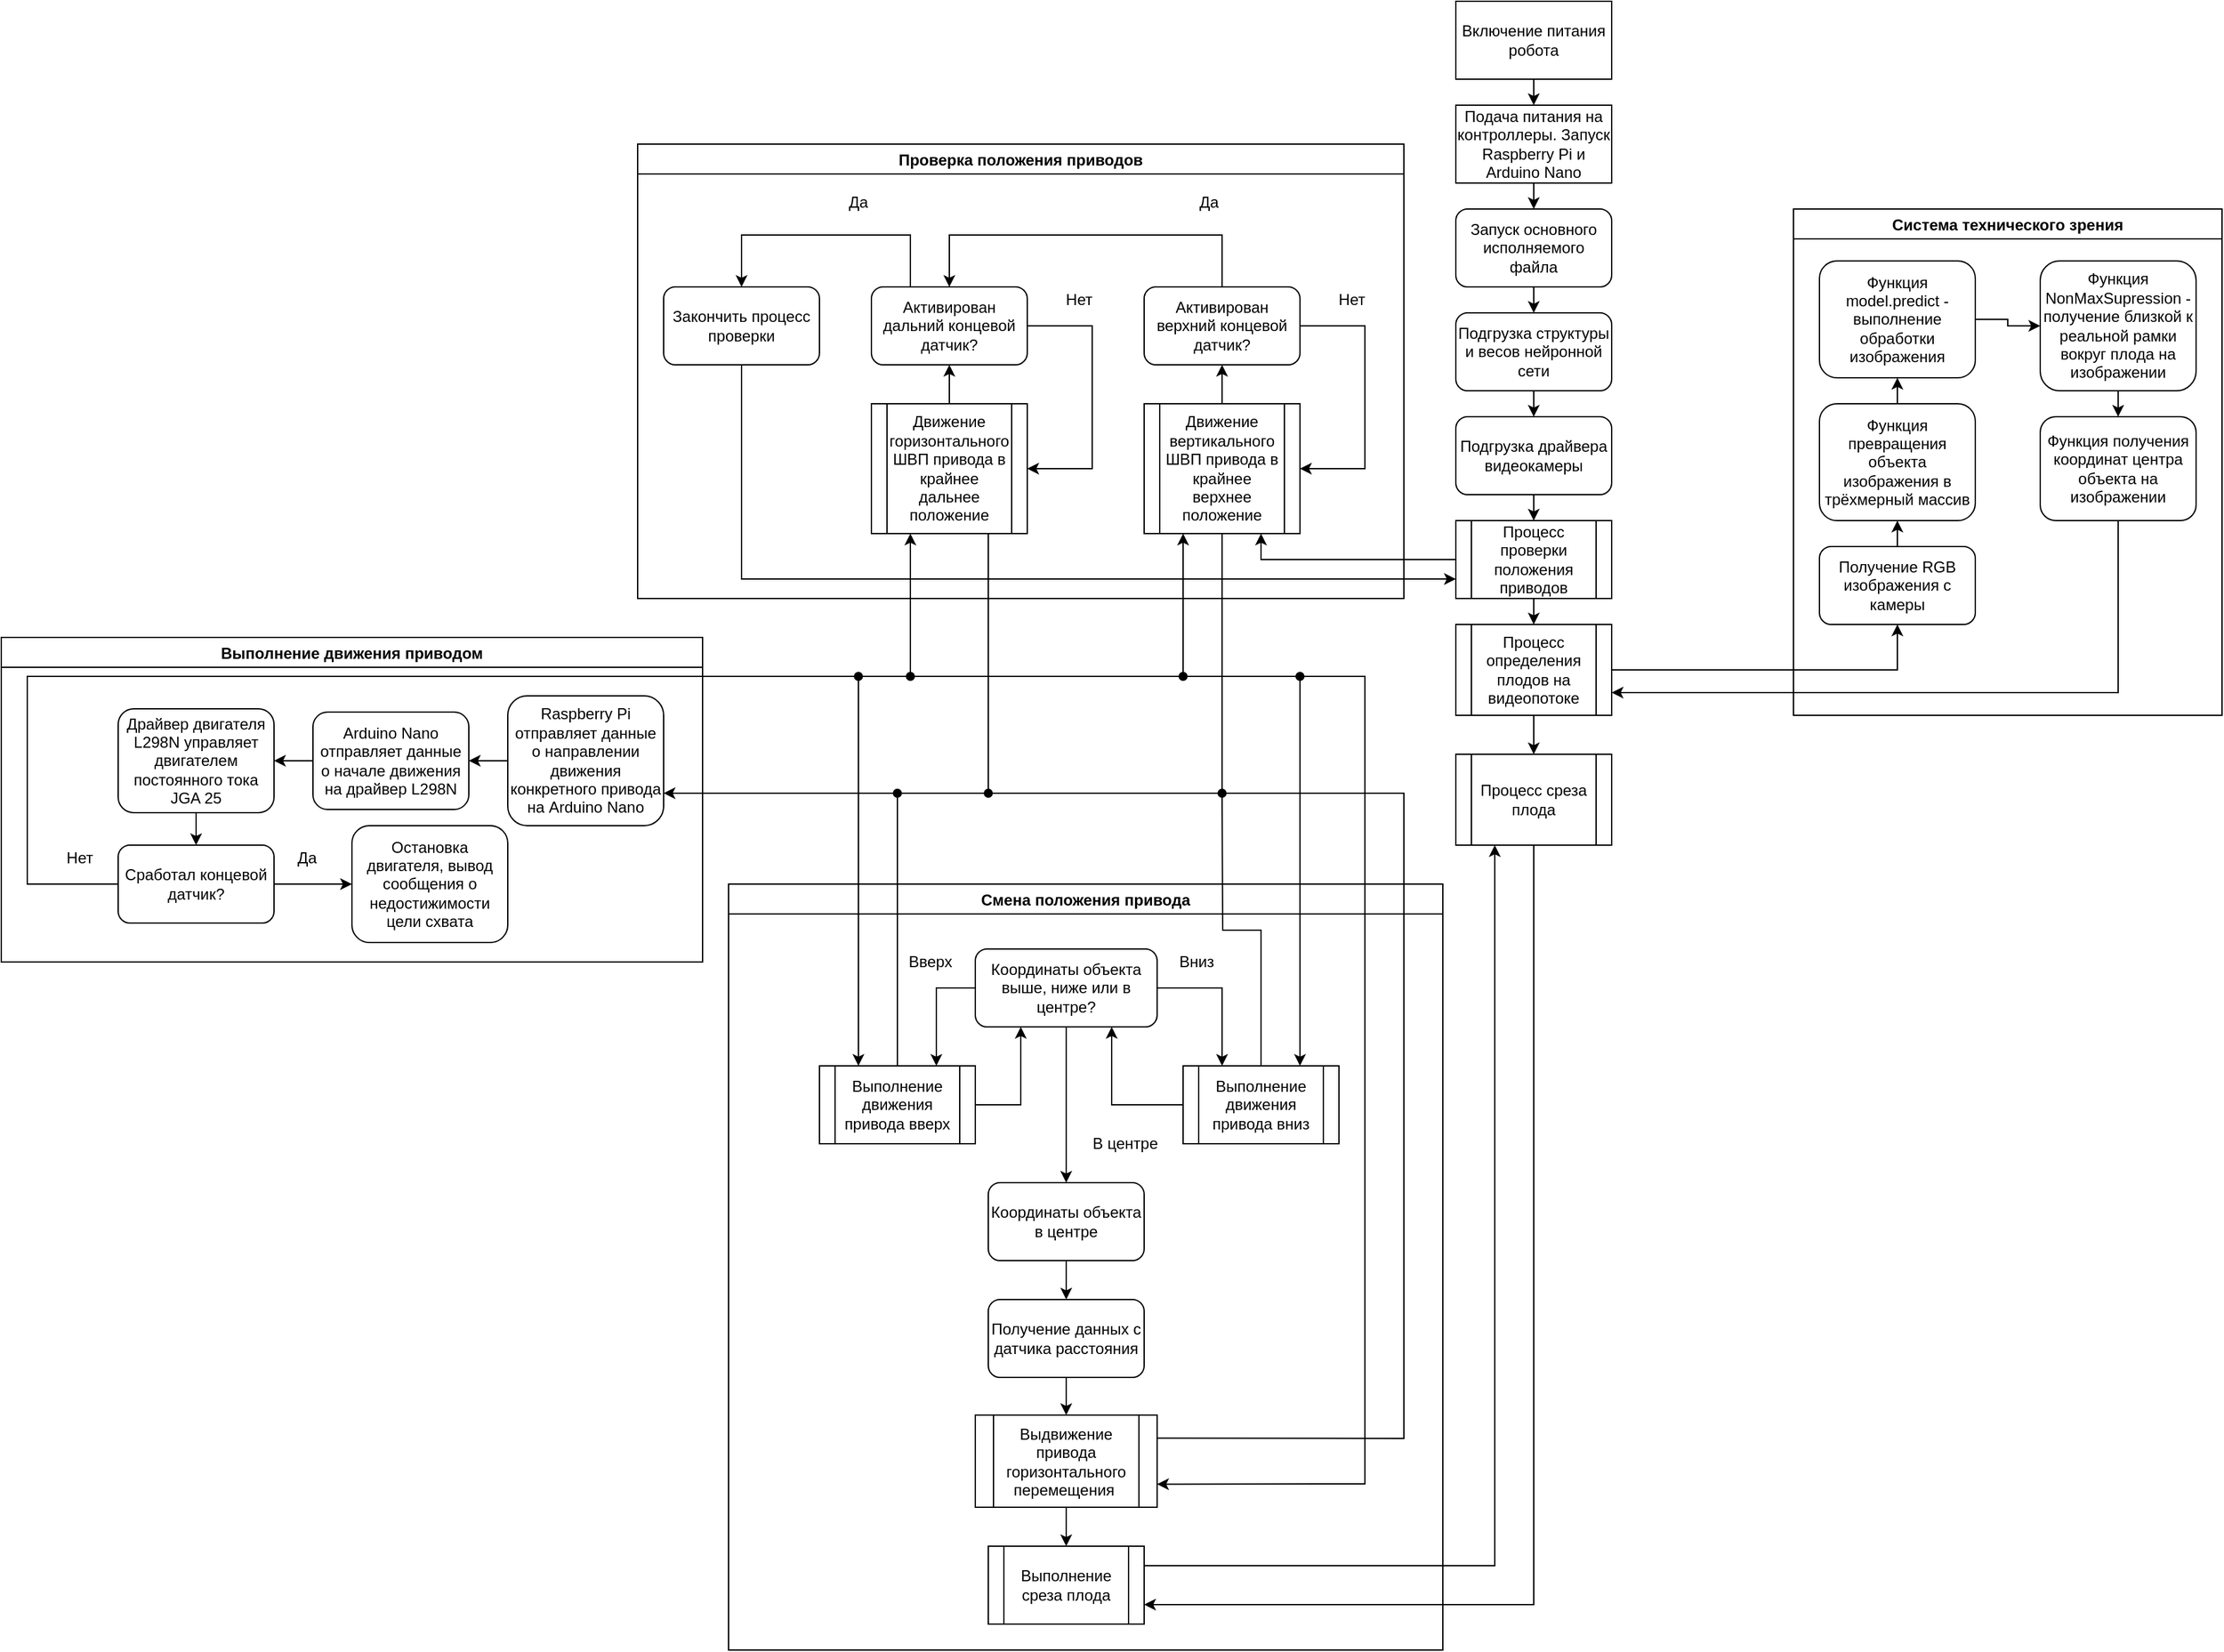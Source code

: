 <mxfile version="17.4.0" type="github">
  <diagram id="fKbLDI4m6s5YDFdav7tx" name="Page-1">
    <mxGraphModel dx="2875" dy="648" grid="1" gridSize="10" guides="1" tooltips="1" connect="1" arrows="1" fold="1" page="1" pageScale="1" pageWidth="827" pageHeight="1169" math="0" shadow="0">
      <root>
        <mxCell id="0" />
        <mxCell id="1" parent="0" />
        <mxCell id="h8HMm1EKxBpr1wNR40ml-30" style="edgeStyle=orthogonalEdgeStyle;rounded=0;orthogonalLoop=1;jettySize=auto;html=1;exitX=0.5;exitY=1;exitDx=0;exitDy=0;entryX=0.5;entryY=0;entryDx=0;entryDy=0;" edge="1" parent="1" source="h8HMm1EKxBpr1wNR40ml-2" target="h8HMm1EKxBpr1wNR40ml-3">
          <mxGeometry relative="1" as="geometry" />
        </mxCell>
        <mxCell id="h8HMm1EKxBpr1wNR40ml-2" value="Запуск основного исполняемого файла" style="rounded=1;whiteSpace=wrap;html=1;" vertex="1" parent="1">
          <mxGeometry x="220" y="180" width="120" height="60" as="geometry" />
        </mxCell>
        <mxCell id="h8HMm1EKxBpr1wNR40ml-29" style="edgeStyle=orthogonalEdgeStyle;rounded=0;orthogonalLoop=1;jettySize=auto;html=1;exitX=0.5;exitY=1;exitDx=0;exitDy=0;entryX=0.5;entryY=0;entryDx=0;entryDy=0;" edge="1" parent="1" source="h8HMm1EKxBpr1wNR40ml-3" target="h8HMm1EKxBpr1wNR40ml-4">
          <mxGeometry relative="1" as="geometry" />
        </mxCell>
        <mxCell id="h8HMm1EKxBpr1wNR40ml-3" value="Подгрузка структуры и весов нейронной сети" style="rounded=1;whiteSpace=wrap;html=1;" vertex="1" parent="1">
          <mxGeometry x="220" y="260" width="120" height="60" as="geometry" />
        </mxCell>
        <mxCell id="h8HMm1EKxBpr1wNR40ml-28" style="edgeStyle=orthogonalEdgeStyle;rounded=0;orthogonalLoop=1;jettySize=auto;html=1;exitX=0.5;exitY=1;exitDx=0;exitDy=0;entryX=0.5;entryY=0;entryDx=0;entryDy=0;" edge="1" parent="1" source="h8HMm1EKxBpr1wNR40ml-4" target="h8HMm1EKxBpr1wNR40ml-25">
          <mxGeometry relative="1" as="geometry" />
        </mxCell>
        <mxCell id="h8HMm1EKxBpr1wNR40ml-4" value="Подгрузка драйвера видеокамеры" style="rounded=1;whiteSpace=wrap;html=1;" vertex="1" parent="1">
          <mxGeometry x="220" y="340" width="120" height="60" as="geometry" />
        </mxCell>
        <mxCell id="h8HMm1EKxBpr1wNR40ml-32" style="edgeStyle=orthogonalEdgeStyle;rounded=0;orthogonalLoop=1;jettySize=auto;html=1;exitX=0.5;exitY=1;exitDx=0;exitDy=0;entryX=0.5;entryY=0;entryDx=0;entryDy=0;" edge="1" parent="1" source="h8HMm1EKxBpr1wNR40ml-5" target="h8HMm1EKxBpr1wNR40ml-6">
          <mxGeometry relative="1" as="geometry" />
        </mxCell>
        <mxCell id="h8HMm1EKxBpr1wNR40ml-5" value="Включение питания робота" style="rounded=0;whiteSpace=wrap;html=1;" vertex="1" parent="1">
          <mxGeometry x="220" y="20" width="120" height="60" as="geometry" />
        </mxCell>
        <mxCell id="h8HMm1EKxBpr1wNR40ml-31" style="edgeStyle=orthogonalEdgeStyle;rounded=0;orthogonalLoop=1;jettySize=auto;html=1;exitX=0.5;exitY=1;exitDx=0;exitDy=0;entryX=0.5;entryY=0;entryDx=0;entryDy=0;" edge="1" parent="1" source="h8HMm1EKxBpr1wNR40ml-6" target="h8HMm1EKxBpr1wNR40ml-2">
          <mxGeometry relative="1" as="geometry" />
        </mxCell>
        <mxCell id="h8HMm1EKxBpr1wNR40ml-6" value="Подача питания на контроллеры. Запуск Raspberry Pi и Arduino Nano" style="rounded=0;whiteSpace=wrap;html=1;" vertex="1" parent="1">
          <mxGeometry x="220" y="100" width="120" height="60" as="geometry" />
        </mxCell>
        <mxCell id="h8HMm1EKxBpr1wNR40ml-8" value="Проверка положения приводов" style="swimlane;" vertex="1" parent="1">
          <mxGeometry x="-410" y="130" width="590" height="350" as="geometry" />
        </mxCell>
        <mxCell id="h8HMm1EKxBpr1wNR40ml-15" style="edgeStyle=orthogonalEdgeStyle;rounded=0;orthogonalLoop=1;jettySize=auto;html=1;exitX=0.5;exitY=0;exitDx=0;exitDy=0;entryX=0.5;entryY=1;entryDx=0;entryDy=0;" edge="1" parent="h8HMm1EKxBpr1wNR40ml-8" source="h8HMm1EKxBpr1wNR40ml-11" target="h8HMm1EKxBpr1wNR40ml-12">
          <mxGeometry relative="1" as="geometry" />
        </mxCell>
        <mxCell id="h8HMm1EKxBpr1wNR40ml-11" value="Движение вертикального ШВП привода в крайнее верхнее положение" style="shape=process;whiteSpace=wrap;html=1;backgroundOutline=1;" vertex="1" parent="h8HMm1EKxBpr1wNR40ml-8">
          <mxGeometry x="390" y="200" width="120" height="100" as="geometry" />
        </mxCell>
        <mxCell id="h8HMm1EKxBpr1wNR40ml-13" style="edgeStyle=orthogonalEdgeStyle;rounded=0;orthogonalLoop=1;jettySize=auto;html=1;exitX=1;exitY=0.5;exitDx=0;exitDy=0;entryX=1;entryY=0.5;entryDx=0;entryDy=0;" edge="1" parent="h8HMm1EKxBpr1wNR40ml-8" source="h8HMm1EKxBpr1wNR40ml-12" target="h8HMm1EKxBpr1wNR40ml-11">
          <mxGeometry relative="1" as="geometry">
            <Array as="points">
              <mxPoint x="560" y="140" />
              <mxPoint x="560" y="250" />
            </Array>
          </mxGeometry>
        </mxCell>
        <mxCell id="h8HMm1EKxBpr1wNR40ml-22" style="edgeStyle=orthogonalEdgeStyle;rounded=0;orthogonalLoop=1;jettySize=auto;html=1;exitX=0.5;exitY=0;exitDx=0;exitDy=0;entryX=0.5;entryY=0;entryDx=0;entryDy=0;" edge="1" parent="h8HMm1EKxBpr1wNR40ml-8" source="h8HMm1EKxBpr1wNR40ml-12" target="h8HMm1EKxBpr1wNR40ml-20">
          <mxGeometry relative="1" as="geometry">
            <Array as="points">
              <mxPoint x="450" y="70" />
              <mxPoint x="240" y="70" />
            </Array>
          </mxGeometry>
        </mxCell>
        <mxCell id="h8HMm1EKxBpr1wNR40ml-12" value="Активирован верхний концевой датчик?" style="rounded=1;whiteSpace=wrap;html=1;" vertex="1" parent="h8HMm1EKxBpr1wNR40ml-8">
          <mxGeometry x="390" y="110" width="120" height="60" as="geometry" />
        </mxCell>
        <mxCell id="h8HMm1EKxBpr1wNR40ml-14" value="Нет" style="text;html=1;strokeColor=none;fillColor=none;align=center;verticalAlign=middle;whiteSpace=wrap;rounded=0;" vertex="1" parent="h8HMm1EKxBpr1wNR40ml-8">
          <mxGeometry x="520" y="105" width="60" height="30" as="geometry" />
        </mxCell>
        <mxCell id="h8HMm1EKxBpr1wNR40ml-18" value="Движение горизонтального ШВП привода в крайнее дальнее положение" style="shape=process;whiteSpace=wrap;html=1;backgroundOutline=1;" vertex="1" parent="h8HMm1EKxBpr1wNR40ml-8">
          <mxGeometry x="180" y="200" width="120" height="100" as="geometry" />
        </mxCell>
        <mxCell id="h8HMm1EKxBpr1wNR40ml-19" style="edgeStyle=orthogonalEdgeStyle;rounded=0;orthogonalLoop=1;jettySize=auto;html=1;exitX=1;exitY=0.5;exitDx=0;exitDy=0;entryX=1;entryY=0.5;entryDx=0;entryDy=0;" edge="1" parent="h8HMm1EKxBpr1wNR40ml-8" source="h8HMm1EKxBpr1wNR40ml-20" target="h8HMm1EKxBpr1wNR40ml-18">
          <mxGeometry relative="1" as="geometry">
            <Array as="points">
              <mxPoint x="350" y="140" />
              <mxPoint x="350" y="250" />
            </Array>
          </mxGeometry>
        </mxCell>
        <mxCell id="h8HMm1EKxBpr1wNR40ml-51" style="edgeStyle=orthogonalEdgeStyle;rounded=0;orthogonalLoop=1;jettySize=auto;html=1;exitX=0.25;exitY=0;exitDx=0;exitDy=0;entryX=0.5;entryY=0;entryDx=0;entryDy=0;" edge="1" parent="h8HMm1EKxBpr1wNR40ml-8" source="h8HMm1EKxBpr1wNR40ml-20" target="h8HMm1EKxBpr1wNR40ml-24">
          <mxGeometry relative="1" as="geometry">
            <Array as="points">
              <mxPoint x="210" y="70" />
              <mxPoint x="80" y="70" />
            </Array>
          </mxGeometry>
        </mxCell>
        <mxCell id="h8HMm1EKxBpr1wNR40ml-20" value="Активирован дальний концевой датчик?" style="rounded=1;whiteSpace=wrap;html=1;" vertex="1" parent="h8HMm1EKxBpr1wNR40ml-8">
          <mxGeometry x="180" y="110" width="120" height="60" as="geometry" />
        </mxCell>
        <mxCell id="h8HMm1EKxBpr1wNR40ml-17" style="edgeStyle=orthogonalEdgeStyle;rounded=0;orthogonalLoop=1;jettySize=auto;html=1;exitX=0.5;exitY=0;exitDx=0;exitDy=0;entryX=0.5;entryY=1;entryDx=0;entryDy=0;" edge="1" parent="h8HMm1EKxBpr1wNR40ml-8" source="h8HMm1EKxBpr1wNR40ml-18" target="h8HMm1EKxBpr1wNR40ml-20">
          <mxGeometry relative="1" as="geometry" />
        </mxCell>
        <mxCell id="h8HMm1EKxBpr1wNR40ml-21" value="Нет" style="text;html=1;strokeColor=none;fillColor=none;align=center;verticalAlign=middle;whiteSpace=wrap;rounded=0;" vertex="1" parent="h8HMm1EKxBpr1wNR40ml-8">
          <mxGeometry x="310" y="105" width="60" height="30" as="geometry" />
        </mxCell>
        <mxCell id="h8HMm1EKxBpr1wNR40ml-23" value="Да" style="text;html=1;strokeColor=none;fillColor=none;align=center;verticalAlign=middle;whiteSpace=wrap;rounded=0;" vertex="1" parent="h8HMm1EKxBpr1wNR40ml-8">
          <mxGeometry x="410" y="30" width="60" height="30" as="geometry" />
        </mxCell>
        <mxCell id="h8HMm1EKxBpr1wNR40ml-24" value="Закончить процесс проверки" style="rounded=1;whiteSpace=wrap;html=1;" vertex="1" parent="h8HMm1EKxBpr1wNR40ml-8">
          <mxGeometry x="20" y="110" width="120" height="60" as="geometry" />
        </mxCell>
        <mxCell id="h8HMm1EKxBpr1wNR40ml-52" value="Да" style="text;html=1;strokeColor=none;fillColor=none;align=center;verticalAlign=middle;whiteSpace=wrap;rounded=0;" vertex="1" parent="h8HMm1EKxBpr1wNR40ml-8">
          <mxGeometry x="140" y="30" width="60" height="30" as="geometry" />
        </mxCell>
        <mxCell id="h8HMm1EKxBpr1wNR40ml-35" style="edgeStyle=orthogonalEdgeStyle;rounded=0;orthogonalLoop=1;jettySize=auto;html=1;exitX=0.5;exitY=1;exitDx=0;exitDy=0;entryX=0.5;entryY=0;entryDx=0;entryDy=0;" edge="1" parent="1" source="h8HMm1EKxBpr1wNR40ml-25" target="h8HMm1EKxBpr1wNR40ml-34">
          <mxGeometry relative="1" as="geometry" />
        </mxCell>
        <mxCell id="h8HMm1EKxBpr1wNR40ml-64" style="edgeStyle=orthogonalEdgeStyle;rounded=0;orthogonalLoop=1;jettySize=auto;html=1;exitX=0;exitY=0.5;exitDx=0;exitDy=0;entryX=0.75;entryY=1;entryDx=0;entryDy=0;" edge="1" parent="1" source="h8HMm1EKxBpr1wNR40ml-25" target="h8HMm1EKxBpr1wNR40ml-11">
          <mxGeometry relative="1" as="geometry" />
        </mxCell>
        <mxCell id="h8HMm1EKxBpr1wNR40ml-25" value="&lt;span&gt;Процесс проверки положения приводов&lt;/span&gt;" style="shape=process;whiteSpace=wrap;html=1;backgroundOutline=1;" vertex="1" parent="1">
          <mxGeometry x="220" y="420" width="120" height="60" as="geometry" />
        </mxCell>
        <mxCell id="h8HMm1EKxBpr1wNR40ml-27" style="edgeStyle=orthogonalEdgeStyle;rounded=0;orthogonalLoop=1;jettySize=auto;html=1;exitX=0.5;exitY=1;exitDx=0;exitDy=0;entryX=0;entryY=0.75;entryDx=0;entryDy=0;" edge="1" parent="1" source="h8HMm1EKxBpr1wNR40ml-24" target="h8HMm1EKxBpr1wNR40ml-25">
          <mxGeometry relative="1" as="geometry" />
        </mxCell>
        <mxCell id="h8HMm1EKxBpr1wNR40ml-47" style="edgeStyle=orthogonalEdgeStyle;rounded=0;orthogonalLoop=1;jettySize=auto;html=1;exitX=1;exitY=0.5;exitDx=0;exitDy=0;entryX=0.5;entryY=1;entryDx=0;entryDy=0;" edge="1" parent="1" source="h8HMm1EKxBpr1wNR40ml-34" target="h8HMm1EKxBpr1wNR40ml-37">
          <mxGeometry relative="1" as="geometry" />
        </mxCell>
        <mxCell id="h8HMm1EKxBpr1wNR40ml-50" style="edgeStyle=orthogonalEdgeStyle;rounded=0;orthogonalLoop=1;jettySize=auto;html=1;exitX=0.5;exitY=1;exitDx=0;exitDy=0;entryX=0.5;entryY=0;entryDx=0;entryDy=0;" edge="1" parent="1" source="h8HMm1EKxBpr1wNR40ml-34" target="h8HMm1EKxBpr1wNR40ml-49">
          <mxGeometry relative="1" as="geometry" />
        </mxCell>
        <mxCell id="h8HMm1EKxBpr1wNR40ml-34" value="Процесс определения плодов на видеопотоке" style="shape=process;whiteSpace=wrap;html=1;backgroundOutline=1;" vertex="1" parent="1">
          <mxGeometry x="220" y="500" width="120" height="70" as="geometry" />
        </mxCell>
        <mxCell id="h8HMm1EKxBpr1wNR40ml-36" value="Система технического зрения" style="swimlane;" vertex="1" parent="1">
          <mxGeometry x="480" y="180" width="330" height="390" as="geometry" />
        </mxCell>
        <mxCell id="h8HMm1EKxBpr1wNR40ml-43" style="edgeStyle=orthogonalEdgeStyle;rounded=0;orthogonalLoop=1;jettySize=auto;html=1;exitX=0.5;exitY=0;exitDx=0;exitDy=0;entryX=0.5;entryY=1;entryDx=0;entryDy=0;" edge="1" parent="h8HMm1EKxBpr1wNR40ml-36" source="h8HMm1EKxBpr1wNR40ml-37" target="h8HMm1EKxBpr1wNR40ml-38">
          <mxGeometry relative="1" as="geometry" />
        </mxCell>
        <mxCell id="h8HMm1EKxBpr1wNR40ml-37" value="Получение RGB изображения с камеры" style="rounded=1;whiteSpace=wrap;html=1;" vertex="1" parent="h8HMm1EKxBpr1wNR40ml-36">
          <mxGeometry x="20" y="260" width="120" height="60" as="geometry" />
        </mxCell>
        <mxCell id="h8HMm1EKxBpr1wNR40ml-44" style="edgeStyle=orthogonalEdgeStyle;rounded=0;orthogonalLoop=1;jettySize=auto;html=1;exitX=0.5;exitY=0;exitDx=0;exitDy=0;entryX=0.5;entryY=1;entryDx=0;entryDy=0;" edge="1" parent="h8HMm1EKxBpr1wNR40ml-36" source="h8HMm1EKxBpr1wNR40ml-38" target="h8HMm1EKxBpr1wNR40ml-39">
          <mxGeometry relative="1" as="geometry" />
        </mxCell>
        <mxCell id="h8HMm1EKxBpr1wNR40ml-38" value="Функция превращения объекта изображения в трёхмерный массив" style="rounded=1;whiteSpace=wrap;html=1;" vertex="1" parent="h8HMm1EKxBpr1wNR40ml-36">
          <mxGeometry x="20" y="150" width="120" height="90" as="geometry" />
        </mxCell>
        <mxCell id="h8HMm1EKxBpr1wNR40ml-45" style="edgeStyle=orthogonalEdgeStyle;rounded=0;orthogonalLoop=1;jettySize=auto;html=1;exitX=1;exitY=0.5;exitDx=0;exitDy=0;entryX=0;entryY=0.5;entryDx=0;entryDy=0;" edge="1" parent="h8HMm1EKxBpr1wNR40ml-36" source="h8HMm1EKxBpr1wNR40ml-39" target="h8HMm1EKxBpr1wNR40ml-40">
          <mxGeometry relative="1" as="geometry" />
        </mxCell>
        <mxCell id="h8HMm1EKxBpr1wNR40ml-39" value="Функция model.predict - выполнение обработки изображения" style="rounded=1;whiteSpace=wrap;html=1;" vertex="1" parent="h8HMm1EKxBpr1wNR40ml-36">
          <mxGeometry x="20" y="40" width="120" height="90" as="geometry" />
        </mxCell>
        <mxCell id="h8HMm1EKxBpr1wNR40ml-46" style="edgeStyle=orthogonalEdgeStyle;rounded=0;orthogonalLoop=1;jettySize=auto;html=1;exitX=0.5;exitY=1;exitDx=0;exitDy=0;entryX=0.5;entryY=0;entryDx=0;entryDy=0;" edge="1" parent="h8HMm1EKxBpr1wNR40ml-36" source="h8HMm1EKxBpr1wNR40ml-40" target="h8HMm1EKxBpr1wNR40ml-41">
          <mxGeometry relative="1" as="geometry" />
        </mxCell>
        <mxCell id="h8HMm1EKxBpr1wNR40ml-40" value="Функция NonMaxSupression - получение близкой к реальной рамки вокруг плода на изображении" style="rounded=1;whiteSpace=wrap;html=1;" vertex="1" parent="h8HMm1EKxBpr1wNR40ml-36">
          <mxGeometry x="190" y="40" width="120" height="100" as="geometry" />
        </mxCell>
        <mxCell id="h8HMm1EKxBpr1wNR40ml-41" value="Функция получения координат центра объекта на изображении" style="rounded=1;whiteSpace=wrap;html=1;" vertex="1" parent="h8HMm1EKxBpr1wNR40ml-36">
          <mxGeometry x="190" y="160" width="120" height="80" as="geometry" />
        </mxCell>
        <mxCell id="h8HMm1EKxBpr1wNR40ml-48" style="edgeStyle=orthogonalEdgeStyle;rounded=0;orthogonalLoop=1;jettySize=auto;html=1;exitX=0.5;exitY=1;exitDx=0;exitDy=0;entryX=1;entryY=0.75;entryDx=0;entryDy=0;" edge="1" parent="1" source="h8HMm1EKxBpr1wNR40ml-41" target="h8HMm1EKxBpr1wNR40ml-34">
          <mxGeometry relative="1" as="geometry" />
        </mxCell>
        <mxCell id="h8HMm1EKxBpr1wNR40ml-105" style="edgeStyle=orthogonalEdgeStyle;rounded=0;orthogonalLoop=1;jettySize=auto;html=1;exitX=0.5;exitY=1;exitDx=0;exitDy=0;entryX=1;entryY=0.75;entryDx=0;entryDy=0;startArrow=none;startFill=0;endArrow=classic;endFill=1;" edge="1" parent="1" source="h8HMm1EKxBpr1wNR40ml-49" target="h8HMm1EKxBpr1wNR40ml-99">
          <mxGeometry relative="1" as="geometry" />
        </mxCell>
        <mxCell id="h8HMm1EKxBpr1wNR40ml-49" value="Процесс среза плода" style="shape=process;whiteSpace=wrap;html=1;backgroundOutline=1;" vertex="1" parent="1">
          <mxGeometry x="220" y="600" width="120" height="70" as="geometry" />
        </mxCell>
        <mxCell id="h8HMm1EKxBpr1wNR40ml-53" value="Смена положения привода" style="swimlane;" vertex="1" parent="1">
          <mxGeometry x="-340" y="700" width="550" height="590" as="geometry" />
        </mxCell>
        <mxCell id="h8HMm1EKxBpr1wNR40ml-71" style="edgeStyle=orthogonalEdgeStyle;rounded=0;orthogonalLoop=1;jettySize=auto;html=1;exitX=0;exitY=0.5;exitDx=0;exitDy=0;entryX=0.75;entryY=0;entryDx=0;entryDy=0;" edge="1" parent="h8HMm1EKxBpr1wNR40ml-53" source="h8HMm1EKxBpr1wNR40ml-54" target="h8HMm1EKxBpr1wNR40ml-70">
          <mxGeometry relative="1" as="geometry" />
        </mxCell>
        <mxCell id="h8HMm1EKxBpr1wNR40ml-74" style="edgeStyle=orthogonalEdgeStyle;rounded=0;orthogonalLoop=1;jettySize=auto;html=1;exitX=1;exitY=0.5;exitDx=0;exitDy=0;entryX=0.25;entryY=0;entryDx=0;entryDy=0;" edge="1" parent="h8HMm1EKxBpr1wNR40ml-53" source="h8HMm1EKxBpr1wNR40ml-54" target="h8HMm1EKxBpr1wNR40ml-73">
          <mxGeometry relative="1" as="geometry" />
        </mxCell>
        <mxCell id="h8HMm1EKxBpr1wNR40ml-83" style="edgeStyle=orthogonalEdgeStyle;rounded=0;orthogonalLoop=1;jettySize=auto;html=1;exitX=0.5;exitY=1;exitDx=0;exitDy=0;entryX=0.5;entryY=0;entryDx=0;entryDy=0;" edge="1" parent="h8HMm1EKxBpr1wNR40ml-53" source="h8HMm1EKxBpr1wNR40ml-54" target="h8HMm1EKxBpr1wNR40ml-82">
          <mxGeometry relative="1" as="geometry" />
        </mxCell>
        <mxCell id="h8HMm1EKxBpr1wNR40ml-54" value="Координаты объекта выше, ниже или в центре?" style="rounded=1;whiteSpace=wrap;html=1;" vertex="1" parent="h8HMm1EKxBpr1wNR40ml-53">
          <mxGeometry x="190" y="50" width="140" height="60" as="geometry" />
        </mxCell>
        <mxCell id="h8HMm1EKxBpr1wNR40ml-80" style="edgeStyle=orthogonalEdgeStyle;rounded=0;orthogonalLoop=1;jettySize=auto;html=1;exitX=1;exitY=0.5;exitDx=0;exitDy=0;entryX=0.25;entryY=1;entryDx=0;entryDy=0;" edge="1" parent="h8HMm1EKxBpr1wNR40ml-53" source="h8HMm1EKxBpr1wNR40ml-70" target="h8HMm1EKxBpr1wNR40ml-54">
          <mxGeometry relative="1" as="geometry" />
        </mxCell>
        <mxCell id="h8HMm1EKxBpr1wNR40ml-70" value="Выполнение движения привода вверх" style="shape=process;whiteSpace=wrap;html=1;backgroundOutline=1;" vertex="1" parent="h8HMm1EKxBpr1wNR40ml-53">
          <mxGeometry x="70" y="140" width="120" height="60" as="geometry" />
        </mxCell>
        <mxCell id="h8HMm1EKxBpr1wNR40ml-72" value="Вверх" style="text;html=1;align=center;verticalAlign=middle;resizable=0;points=[];autosize=1;strokeColor=none;fillColor=none;" vertex="1" parent="h8HMm1EKxBpr1wNR40ml-53">
          <mxGeometry x="130" y="50" width="50" height="20" as="geometry" />
        </mxCell>
        <mxCell id="h8HMm1EKxBpr1wNR40ml-81" style="edgeStyle=orthogonalEdgeStyle;rounded=0;orthogonalLoop=1;jettySize=auto;html=1;exitX=0;exitY=0.5;exitDx=0;exitDy=0;entryX=0.75;entryY=1;entryDx=0;entryDy=0;" edge="1" parent="h8HMm1EKxBpr1wNR40ml-53" source="h8HMm1EKxBpr1wNR40ml-73" target="h8HMm1EKxBpr1wNR40ml-54">
          <mxGeometry relative="1" as="geometry" />
        </mxCell>
        <mxCell id="h8HMm1EKxBpr1wNR40ml-73" value="Выполнение движения привода вниз" style="shape=process;whiteSpace=wrap;html=1;backgroundOutline=1;" vertex="1" parent="h8HMm1EKxBpr1wNR40ml-53">
          <mxGeometry x="350" y="140" width="120" height="60" as="geometry" />
        </mxCell>
        <mxCell id="h8HMm1EKxBpr1wNR40ml-75" value="Вниз" style="text;html=1;align=center;verticalAlign=middle;resizable=0;points=[];autosize=1;strokeColor=none;fillColor=none;" vertex="1" parent="h8HMm1EKxBpr1wNR40ml-53">
          <mxGeometry x="340" y="50" width="40" height="20" as="geometry" />
        </mxCell>
        <mxCell id="h8HMm1EKxBpr1wNR40ml-86" style="edgeStyle=orthogonalEdgeStyle;rounded=0;orthogonalLoop=1;jettySize=auto;html=1;exitX=0.5;exitY=1;exitDx=0;exitDy=0;entryX=0.5;entryY=0;entryDx=0;entryDy=0;" edge="1" parent="h8HMm1EKxBpr1wNR40ml-53" source="h8HMm1EKxBpr1wNR40ml-82" target="h8HMm1EKxBpr1wNR40ml-85">
          <mxGeometry relative="1" as="geometry" />
        </mxCell>
        <mxCell id="h8HMm1EKxBpr1wNR40ml-82" value="Координаты объекта в центре" style="rounded=1;whiteSpace=wrap;html=1;" vertex="1" parent="h8HMm1EKxBpr1wNR40ml-53">
          <mxGeometry x="200" y="230" width="120" height="60" as="geometry" />
        </mxCell>
        <mxCell id="h8HMm1EKxBpr1wNR40ml-84" value="В центре" style="text;html=1;align=center;verticalAlign=middle;resizable=0;points=[];autosize=1;strokeColor=none;fillColor=none;" vertex="1" parent="h8HMm1EKxBpr1wNR40ml-53">
          <mxGeometry x="270" y="190" width="70" height="20" as="geometry" />
        </mxCell>
        <mxCell id="h8HMm1EKxBpr1wNR40ml-88" style="edgeStyle=orthogonalEdgeStyle;rounded=0;orthogonalLoop=1;jettySize=auto;html=1;exitX=0.5;exitY=1;exitDx=0;exitDy=0;entryX=0.5;entryY=0;entryDx=0;entryDy=0;" edge="1" parent="h8HMm1EKxBpr1wNR40ml-53" source="h8HMm1EKxBpr1wNR40ml-85" target="h8HMm1EKxBpr1wNR40ml-87">
          <mxGeometry relative="1" as="geometry" />
        </mxCell>
        <mxCell id="h8HMm1EKxBpr1wNR40ml-85" value="Получение данных с датчика расстояния" style="rounded=1;whiteSpace=wrap;html=1;" vertex="1" parent="h8HMm1EKxBpr1wNR40ml-53">
          <mxGeometry x="200" y="320" width="120" height="60" as="geometry" />
        </mxCell>
        <mxCell id="h8HMm1EKxBpr1wNR40ml-103" style="edgeStyle=orthogonalEdgeStyle;rounded=0;orthogonalLoop=1;jettySize=auto;html=1;exitX=0.5;exitY=1;exitDx=0;exitDy=0;entryX=0.5;entryY=0;entryDx=0;entryDy=0;endArrow=classic;endFill=1;" edge="1" parent="h8HMm1EKxBpr1wNR40ml-53" source="h8HMm1EKxBpr1wNR40ml-87" target="h8HMm1EKxBpr1wNR40ml-99">
          <mxGeometry relative="1" as="geometry" />
        </mxCell>
        <mxCell id="h8HMm1EKxBpr1wNR40ml-87" value="Выдвижение привода горизонтального перемещения&amp;nbsp;" style="shape=process;whiteSpace=wrap;html=1;backgroundOutline=1;" vertex="1" parent="h8HMm1EKxBpr1wNR40ml-53">
          <mxGeometry x="190" y="409" width="140" height="71" as="geometry" />
        </mxCell>
        <mxCell id="h8HMm1EKxBpr1wNR40ml-99" value="Выполнение среза плода" style="shape=process;whiteSpace=wrap;html=1;backgroundOutline=1;" vertex="1" parent="h8HMm1EKxBpr1wNR40ml-53">
          <mxGeometry x="200" y="510" width="120" height="60" as="geometry" />
        </mxCell>
        <mxCell id="h8HMm1EKxBpr1wNR40ml-58" value="Выполнение движения приводом" style="swimlane;" vertex="1" parent="1">
          <mxGeometry x="-900" y="510" width="540" height="250" as="geometry" />
        </mxCell>
        <mxCell id="h8HMm1EKxBpr1wNR40ml-61" style="edgeStyle=orthogonalEdgeStyle;rounded=0;orthogonalLoop=1;jettySize=auto;html=1;exitX=0;exitY=0.5;exitDx=0;exitDy=0;entryX=1;entryY=0.5;entryDx=0;entryDy=0;" edge="1" parent="h8HMm1EKxBpr1wNR40ml-58" source="h8HMm1EKxBpr1wNR40ml-59" target="h8HMm1EKxBpr1wNR40ml-60">
          <mxGeometry relative="1" as="geometry" />
        </mxCell>
        <mxCell id="h8HMm1EKxBpr1wNR40ml-59" value="Raspberry Pi отправляет данные о направлении движения конкретного привода на Arduino Nano" style="rounded=1;whiteSpace=wrap;html=1;" vertex="1" parent="h8HMm1EKxBpr1wNR40ml-58">
          <mxGeometry x="390" y="45" width="120" height="100" as="geometry" />
        </mxCell>
        <mxCell id="h8HMm1EKxBpr1wNR40ml-63" style="edgeStyle=orthogonalEdgeStyle;rounded=0;orthogonalLoop=1;jettySize=auto;html=1;exitX=0;exitY=0.5;exitDx=0;exitDy=0;entryX=1;entryY=0.5;entryDx=0;entryDy=0;" edge="1" parent="h8HMm1EKxBpr1wNR40ml-58" source="h8HMm1EKxBpr1wNR40ml-60" target="h8HMm1EKxBpr1wNR40ml-62">
          <mxGeometry relative="1" as="geometry" />
        </mxCell>
        <mxCell id="h8HMm1EKxBpr1wNR40ml-60" value="Arduino Nano отправляет данные о начале движения на драйвер L298N" style="rounded=1;whiteSpace=wrap;html=1;" vertex="1" parent="h8HMm1EKxBpr1wNR40ml-58">
          <mxGeometry x="240" y="57.5" width="120" height="75" as="geometry" />
        </mxCell>
        <mxCell id="h8HMm1EKxBpr1wNR40ml-93" style="edgeStyle=orthogonalEdgeStyle;rounded=0;orthogonalLoop=1;jettySize=auto;html=1;exitX=0.5;exitY=1;exitDx=0;exitDy=0;entryX=0.5;entryY=0;entryDx=0;entryDy=0;" edge="1" parent="h8HMm1EKxBpr1wNR40ml-58" source="h8HMm1EKxBpr1wNR40ml-62" target="h8HMm1EKxBpr1wNR40ml-91">
          <mxGeometry relative="1" as="geometry" />
        </mxCell>
        <mxCell id="h8HMm1EKxBpr1wNR40ml-62" value="Драйвер двигателя L298N управляет двигателем постоянного тока JGA 25" style="rounded=1;whiteSpace=wrap;html=1;" vertex="1" parent="h8HMm1EKxBpr1wNR40ml-58">
          <mxGeometry x="90" y="55" width="120" height="80" as="geometry" />
        </mxCell>
        <mxCell id="h8HMm1EKxBpr1wNR40ml-95" style="edgeStyle=orthogonalEdgeStyle;rounded=0;orthogonalLoop=1;jettySize=auto;html=1;exitX=1;exitY=0.5;exitDx=0;exitDy=0;entryX=0;entryY=0.5;entryDx=0;entryDy=0;" edge="1" parent="h8HMm1EKxBpr1wNR40ml-58" source="h8HMm1EKxBpr1wNR40ml-91" target="h8HMm1EKxBpr1wNR40ml-94">
          <mxGeometry relative="1" as="geometry" />
        </mxCell>
        <mxCell id="h8HMm1EKxBpr1wNR40ml-91" value="Сработал концевой датчик?" style="rounded=1;whiteSpace=wrap;html=1;" vertex="1" parent="h8HMm1EKxBpr1wNR40ml-58">
          <mxGeometry x="90" y="160" width="120" height="60" as="geometry" />
        </mxCell>
        <mxCell id="h8HMm1EKxBpr1wNR40ml-92" value="Нет" style="text;html=1;align=center;verticalAlign=middle;resizable=0;points=[];autosize=1;strokeColor=none;fillColor=none;" vertex="1" parent="h8HMm1EKxBpr1wNR40ml-58">
          <mxGeometry x="40" y="160" width="40" height="20" as="geometry" />
        </mxCell>
        <mxCell id="h8HMm1EKxBpr1wNR40ml-94" value="Остановка двигателя, вывод сообщения о недостижимости цели схвата" style="rounded=1;whiteSpace=wrap;html=1;" vertex="1" parent="h8HMm1EKxBpr1wNR40ml-58">
          <mxGeometry x="270" y="145" width="120" height="90" as="geometry" />
        </mxCell>
        <mxCell id="h8HMm1EKxBpr1wNR40ml-97" value="Да" style="text;html=1;align=center;verticalAlign=middle;resizable=0;points=[];autosize=1;strokeColor=none;fillColor=none;" vertex="1" parent="h8HMm1EKxBpr1wNR40ml-58">
          <mxGeometry x="220" y="160" width="30" height="20" as="geometry" />
        </mxCell>
        <mxCell id="h8HMm1EKxBpr1wNR40ml-65" style="edgeStyle=orthogonalEdgeStyle;rounded=0;orthogonalLoop=1;jettySize=auto;html=1;exitX=0;exitY=0.5;exitDx=0;exitDy=0;entryX=0.25;entryY=1;entryDx=0;entryDy=0;startArrow=none;startFill=0;" edge="1" parent="1" source="h8HMm1EKxBpr1wNR40ml-91" target="h8HMm1EKxBpr1wNR40ml-11">
          <mxGeometry relative="1" as="geometry">
            <Array as="points">
              <mxPoint x="-880" y="700" />
              <mxPoint x="-880" y="540" />
              <mxPoint x="10" y="540" />
            </Array>
          </mxGeometry>
        </mxCell>
        <mxCell id="h8HMm1EKxBpr1wNR40ml-67" value="" style="endArrow=classic;html=1;rounded=0;entryX=0.25;entryY=1;entryDx=0;entryDy=0;startArrow=oval;startFill=1;" edge="1" parent="1" target="h8HMm1EKxBpr1wNR40ml-18">
          <mxGeometry width="50" height="50" relative="1" as="geometry">
            <mxPoint x="-200" y="540" as="sourcePoint" />
            <mxPoint x="-160" y="520" as="targetPoint" />
          </mxGeometry>
        </mxCell>
        <mxCell id="h8HMm1EKxBpr1wNR40ml-68" style="edgeStyle=orthogonalEdgeStyle;rounded=0;orthogonalLoop=1;jettySize=auto;html=1;exitX=0.5;exitY=1;exitDx=0;exitDy=0;entryX=1;entryY=0.75;entryDx=0;entryDy=0;" edge="1" parent="1" source="h8HMm1EKxBpr1wNR40ml-11" target="h8HMm1EKxBpr1wNR40ml-59">
          <mxGeometry relative="1" as="geometry" />
        </mxCell>
        <mxCell id="h8HMm1EKxBpr1wNR40ml-69" value="" style="endArrow=oval;html=1;rounded=0;exitX=0.75;exitY=1;exitDx=0;exitDy=0;endFill=1;" edge="1" parent="1" source="h8HMm1EKxBpr1wNR40ml-18">
          <mxGeometry width="50" height="50" relative="1" as="geometry">
            <mxPoint x="-210" y="500" as="sourcePoint" />
            <mxPoint x="-140" y="630" as="targetPoint" />
          </mxGeometry>
        </mxCell>
        <mxCell id="h8HMm1EKxBpr1wNR40ml-76" style="edgeStyle=orthogonalEdgeStyle;rounded=0;orthogonalLoop=1;jettySize=auto;html=1;exitX=0.5;exitY=0;exitDx=0;exitDy=0;endArrow=oval;endFill=1;" edge="1" parent="1" source="h8HMm1EKxBpr1wNR40ml-70">
          <mxGeometry relative="1" as="geometry">
            <mxPoint x="-210" y="630" as="targetPoint" />
          </mxGeometry>
        </mxCell>
        <mxCell id="h8HMm1EKxBpr1wNR40ml-77" style="edgeStyle=orthogonalEdgeStyle;rounded=0;orthogonalLoop=1;jettySize=auto;html=1;exitX=0.5;exitY=0;exitDx=0;exitDy=0;endArrow=none;endFill=0;" edge="1" parent="1" source="h8HMm1EKxBpr1wNR40ml-73">
          <mxGeometry relative="1" as="geometry">
            <mxPoint x="40.0" y="630" as="targetPoint" />
          </mxGeometry>
        </mxCell>
        <mxCell id="h8HMm1EKxBpr1wNR40ml-78" value="" style="endArrow=classic;html=1;rounded=0;entryX=0.25;entryY=0;entryDx=0;entryDy=0;startArrow=oval;startFill=1;" edge="1" parent="1" target="h8HMm1EKxBpr1wNR40ml-70">
          <mxGeometry width="50" height="50" relative="1" as="geometry">
            <mxPoint x="-240" y="540" as="sourcePoint" />
            <mxPoint x="-150" y="640" as="targetPoint" />
          </mxGeometry>
        </mxCell>
        <mxCell id="h8HMm1EKxBpr1wNR40ml-79" value="" style="endArrow=classic;html=1;rounded=0;entryX=0.75;entryY=0;entryDx=0;entryDy=0;startArrow=oval;startFill=1;" edge="1" parent="1" target="h8HMm1EKxBpr1wNR40ml-73">
          <mxGeometry width="50" height="50" relative="1" as="geometry">
            <mxPoint x="10" y="540" as="sourcePoint" />
            <mxPoint x="140" y="620" as="targetPoint" />
            <Array as="points">
              <mxPoint x="100" y="540" />
            </Array>
          </mxGeometry>
        </mxCell>
        <mxCell id="h8HMm1EKxBpr1wNR40ml-89" value="" style="endArrow=classic;html=1;rounded=0;entryX=1;entryY=0.75;entryDx=0;entryDy=0;startArrow=oval;startFill=1;" edge="1" parent="1" target="h8HMm1EKxBpr1wNR40ml-87">
          <mxGeometry width="50" height="50" relative="1" as="geometry">
            <mxPoint x="100" y="540" as="sourcePoint" />
            <mxPoint x="150" y="1140" as="targetPoint" />
            <Array as="points">
              <mxPoint x="150" y="540" />
              <mxPoint x="150" y="1162" />
            </Array>
          </mxGeometry>
        </mxCell>
        <mxCell id="h8HMm1EKxBpr1wNR40ml-90" value="" style="endArrow=oval;html=1;rounded=0;exitX=1;exitY=0.25;exitDx=0;exitDy=0;endFill=1;startArrow=none;startFill=0;" edge="1" parent="1" source="h8HMm1EKxBpr1wNR40ml-87">
          <mxGeometry width="50" height="50" relative="1" as="geometry">
            <mxPoint x="120" y="670" as="sourcePoint" />
            <mxPoint x="40" y="630" as="targetPoint" />
            <Array as="points">
              <mxPoint x="180" y="1127" />
              <mxPoint x="180" y="630" />
            </Array>
          </mxGeometry>
        </mxCell>
        <mxCell id="h8HMm1EKxBpr1wNR40ml-104" style="edgeStyle=orthogonalEdgeStyle;rounded=0;orthogonalLoop=1;jettySize=auto;html=1;exitX=1;exitY=0.25;exitDx=0;exitDy=0;entryX=0.25;entryY=1;entryDx=0;entryDy=0;startArrow=none;startFill=0;endArrow=classic;endFill=1;" edge="1" parent="1" source="h8HMm1EKxBpr1wNR40ml-99" target="h8HMm1EKxBpr1wNR40ml-49">
          <mxGeometry relative="1" as="geometry" />
        </mxCell>
      </root>
    </mxGraphModel>
  </diagram>
</mxfile>
